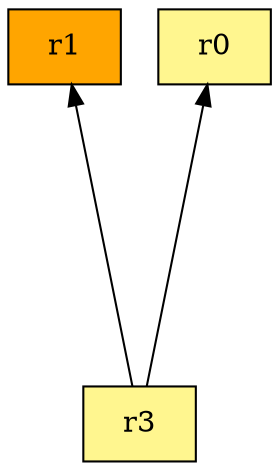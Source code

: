 digraph G {
rankdir=BT;ranksep="2.0";
"r1" [shape=record,fillcolor=orange,style=filled,label="{r1}"];
"r0" [shape=record,fillcolor=khaki1,style=filled,label="{r0}"];
"r3" [shape=record,fillcolor=khaki1,style=filled,label="{r3}"];
"r3" -> "r1"
"r3" -> "r0"
}